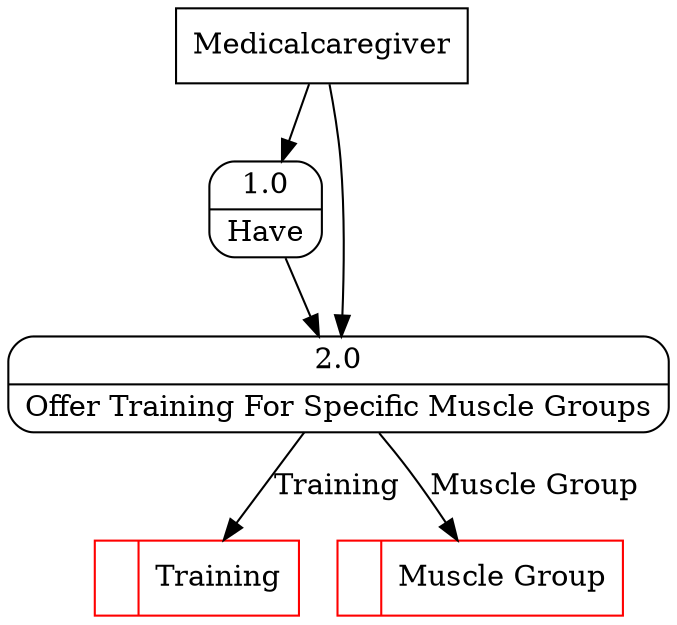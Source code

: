 digraph dfd2{ 
node[shape=record]
200 [label="<f0>  |<f1> Training " color=red];
201 [label="<f0>  |<f1> Muscle Group " color=red];
202 [label="Medicalcaregiver" shape=box];
203 [label="{<f0> 1.0|<f1> Have }" shape=Mrecord];
204 [label="{<f0> 2.0|<f1> Offer Training For Specific Muscle Groups }" shape=Mrecord];
202 -> 203
202 -> 204
203 -> 204
204 -> 200 [label="Training"]
204 -> 201 [label="Muscle Group"]
}